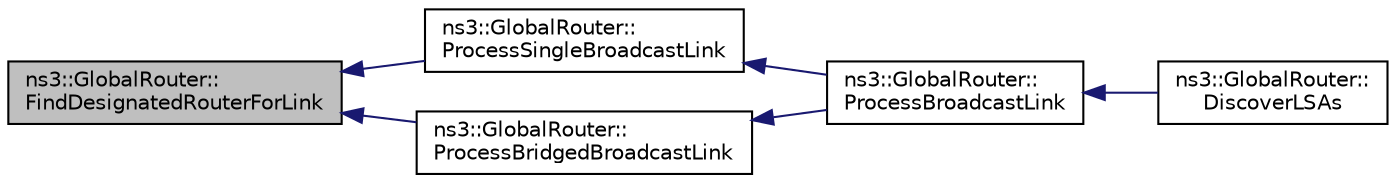 digraph "ns3::GlobalRouter::FindDesignatedRouterForLink"
{
  edge [fontname="Helvetica",fontsize="10",labelfontname="Helvetica",labelfontsize="10"];
  node [fontname="Helvetica",fontsize="10",shape=record];
  rankdir="LR";
  Node1 [label="ns3::GlobalRouter::\lFindDesignatedRouterForLink",height=0.2,width=0.4,color="black", fillcolor="grey75", style="filled", fontcolor="black"];
  Node1 -> Node2 [dir="back",color="midnightblue",fontsize="10",style="solid"];
  Node2 [label="ns3::GlobalRouter::\lProcessSingleBroadcastLink",height=0.2,width=0.4,color="black", fillcolor="white", style="filled",URL="$df/d40/classns3_1_1GlobalRouter.html#a16b0eecb167b84a7160c8903839a826f",tooltip="Process a single broadcast link. "];
  Node2 -> Node3 [dir="back",color="midnightblue",fontsize="10",style="solid"];
  Node3 [label="ns3::GlobalRouter::\lProcessBroadcastLink",height=0.2,width=0.4,color="black", fillcolor="white", style="filled",URL="$df/d40/classns3_1_1GlobalRouter.html#af981be58153ef32690b434072cd3205b",tooltip="Process a generic broadcast link. "];
  Node3 -> Node4 [dir="back",color="midnightblue",fontsize="10",style="solid"];
  Node4 [label="ns3::GlobalRouter::\lDiscoverLSAs",height=0.2,width=0.4,color="black", fillcolor="white", style="filled",URL="$df/d40/classns3_1_1GlobalRouter.html#a44e135879879a27cd8d2566b5e9761cf",tooltip="Walk the connected channels, discover the adjacent routers and build the associated number of Global ..."];
  Node1 -> Node5 [dir="back",color="midnightblue",fontsize="10",style="solid"];
  Node5 [label="ns3::GlobalRouter::\lProcessBridgedBroadcastLink",height=0.2,width=0.4,color="black", fillcolor="white", style="filled",URL="$df/d40/classns3_1_1GlobalRouter.html#a7368716600989ea7d4bec67fa4f86e4c",tooltip="Process a bridged broadcast link. "];
  Node5 -> Node3 [dir="back",color="midnightblue",fontsize="10",style="solid"];
}
